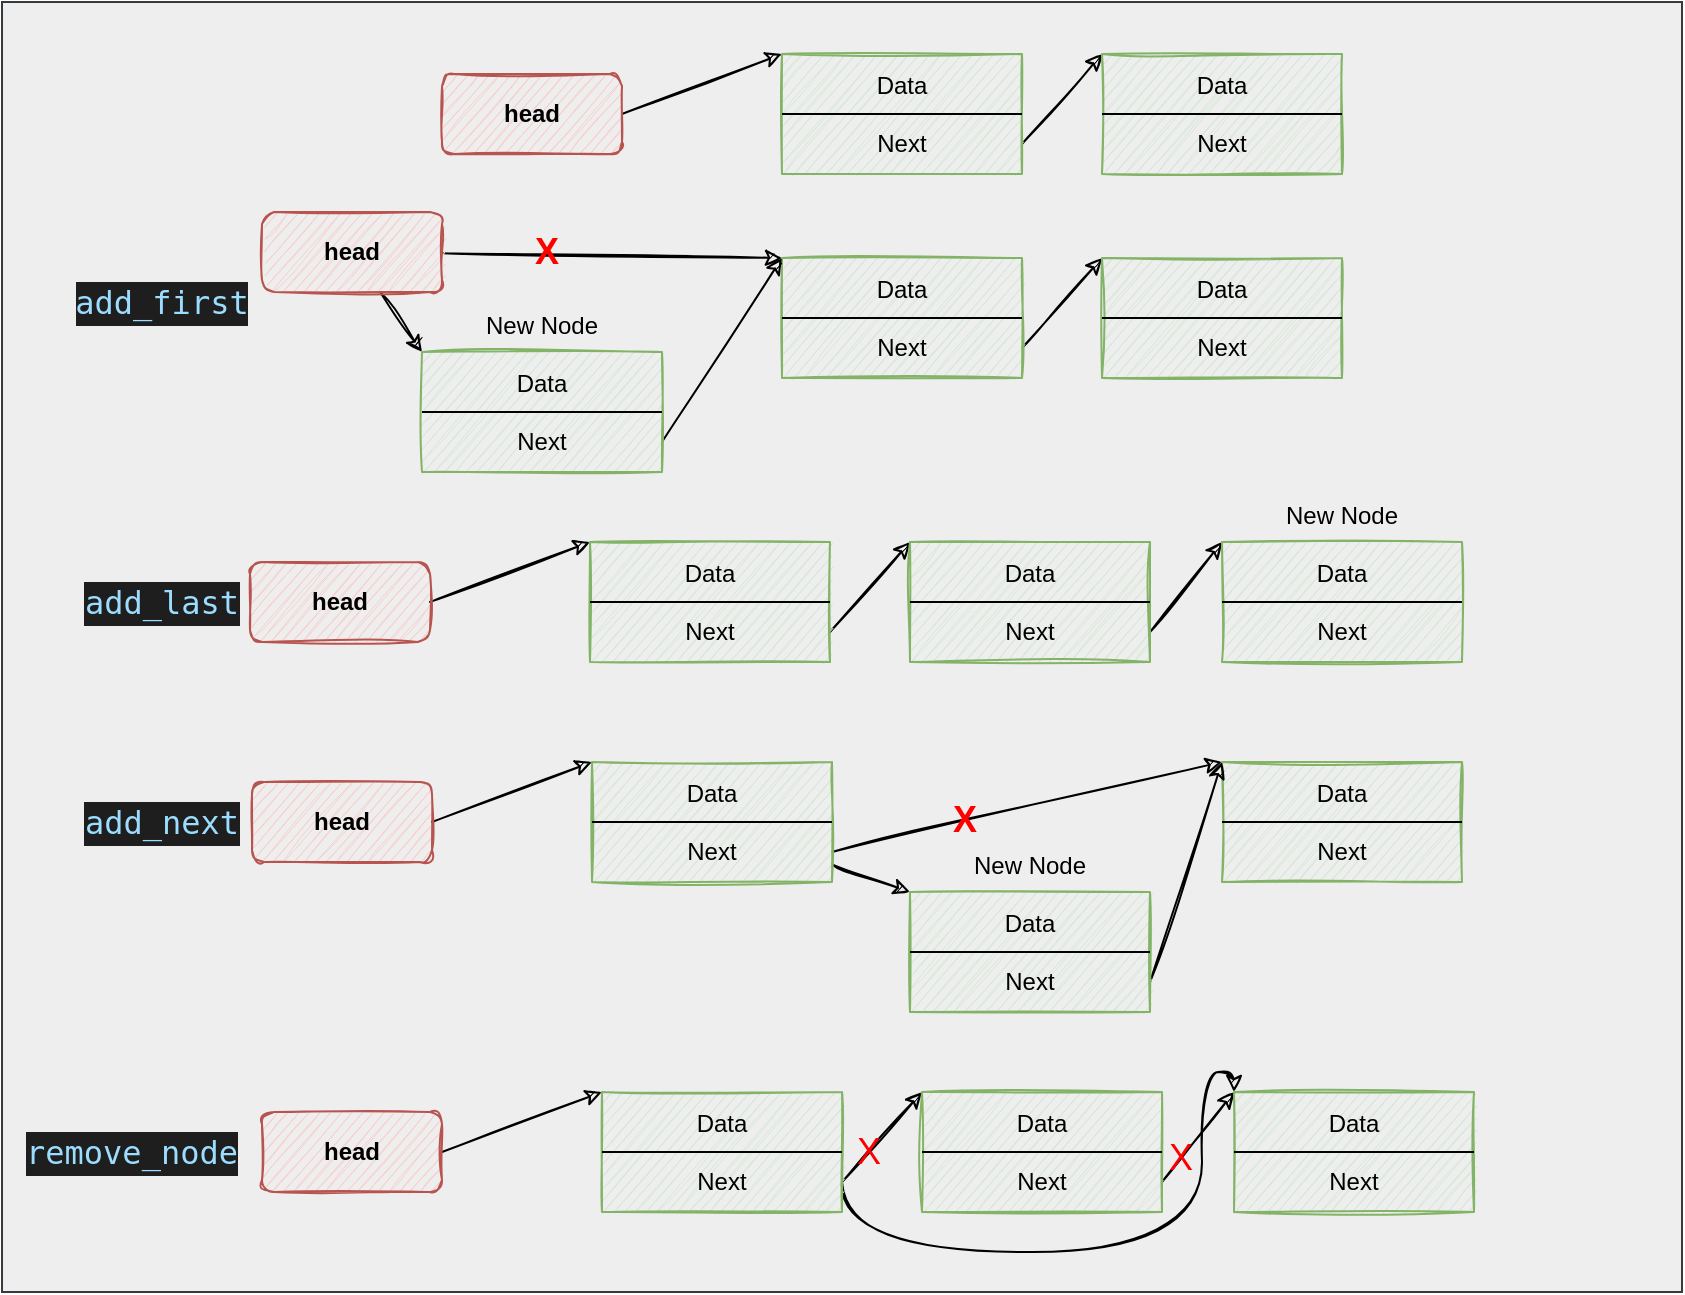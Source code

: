 <mxfile>
    <diagram id="MvzztiUC9BfCwdC1zM6u" name="Page-1">
        <mxGraphModel dx="1819" dy="410" grid="1" gridSize="10" guides="1" tooltips="1" connect="1" arrows="1" fold="1" page="1" pageScale="1" pageWidth="827" pageHeight="1169" math="0" shadow="0">
            <root>
                <mxCell id="0"/>
                <mxCell id="1" parent="0"/>
                <mxCell id="2" value="" style="rounded=0;whiteSpace=wrap;html=1;fillColor=#eeeeee;strokeColor=#36393d;glass=0;" vertex="1" parent="1">
                    <mxGeometry x="-120" y="115" width="840" height="645" as="geometry"/>
                </mxCell>
                <mxCell id="8" style="edgeStyle=none;html=1;entryX=0;entryY=0;entryDx=0;entryDy=0;fontColor=#000000;strokeColor=#000000;sketch=1;exitX=1;exitY=0.5;exitDx=0;exitDy=0;" edge="1" parent="1" source="3" target="4">
                    <mxGeometry relative="1" as="geometry"/>
                </mxCell>
                <mxCell id="3" value="&lt;b&gt;&lt;font color=&quot;#000000&quot;&gt;head&lt;/font&gt;&lt;/b&gt;" style="rounded=1;whiteSpace=wrap;html=1;fillColor=#f8cecc;strokeColor=#b85450;sketch=1;" vertex="1" parent="1">
                    <mxGeometry x="100" y="151" width="90" height="40" as="geometry"/>
                </mxCell>
                <mxCell id="9" style="edgeStyle=none;html=1;entryX=0;entryY=0;entryDx=0;entryDy=0;fontColor=#000000;strokeColor=#000000;exitX=1;exitY=0.75;exitDx=0;exitDy=0;sketch=1;" edge="1" parent="1" source="4" target="6">
                    <mxGeometry relative="1" as="geometry"/>
                </mxCell>
                <mxCell id="4" value="&lt;font color=&quot;#000000&quot;&gt;Data&lt;br&gt;&lt;br&gt;Next&lt;br&gt;&lt;/font&gt;" style="rounded=0;whiteSpace=wrap;html=1;fillColor=#d5e8d4;strokeColor=#82b366;sketch=1;" vertex="1" parent="1">
                    <mxGeometry x="270" y="141" width="120" height="60" as="geometry"/>
                </mxCell>
                <mxCell id="5" value="" style="endArrow=none;html=1;fontColor=#000000;exitX=0;exitY=0.5;exitDx=0;exitDy=0;entryX=1;entryY=0.5;entryDx=0;entryDy=0;strokeColor=#000000;" edge="1" parent="1" source="4" target="4">
                    <mxGeometry width="50" height="50" relative="1" as="geometry">
                        <mxPoint x="320" y="171" as="sourcePoint"/>
                        <mxPoint x="370" y="121" as="targetPoint"/>
                    </mxGeometry>
                </mxCell>
                <mxCell id="6" value="&lt;font color=&quot;#000000&quot;&gt;Data&lt;br&gt;&lt;br&gt;Next&lt;br&gt;&lt;/font&gt;" style="rounded=0;whiteSpace=wrap;html=1;fillColor=#d5e8d4;strokeColor=#82b366;sketch=1;" vertex="1" parent="1">
                    <mxGeometry x="430" y="141" width="120" height="60" as="geometry"/>
                </mxCell>
                <mxCell id="7" value="" style="endArrow=none;html=1;fontColor=#000000;exitX=0;exitY=0.5;exitDx=0;exitDy=0;entryX=1;entryY=0.5;entryDx=0;entryDy=0;strokeColor=#000000;" edge="1" parent="1" source="6" target="6">
                    <mxGeometry width="50" height="50" relative="1" as="geometry">
                        <mxPoint x="480" y="171" as="sourcePoint"/>
                        <mxPoint x="530" y="121" as="targetPoint"/>
                    </mxGeometry>
                </mxCell>
                <mxCell id="10" value="&lt;div style=&quot;color: rgb(212 , 212 , 212) ; background-color: rgb(30 , 30 , 30) ; font-family: &amp;#34;droid sans mono&amp;#34; , &amp;#34;monospace&amp;#34; , monospace ; font-size: 16px ; line-height: 22px&quot;&gt;&lt;span style=&quot;color: #9cdcfe&quot;&gt;add_first&lt;/span&gt;&lt;/div&gt;" style="text;html=1;strokeColor=none;fillColor=none;align=center;verticalAlign=middle;whiteSpace=wrap;rounded=0;glass=0;sketch=1;fontColor=#000000;" vertex="1" parent="1">
                    <mxGeometry x="-90" y="250" width="100" height="30" as="geometry"/>
                </mxCell>
                <mxCell id="11" style="edgeStyle=none;html=1;entryX=0;entryY=0;entryDx=0;entryDy=0;fontColor=#000000;strokeColor=#000000;sketch=1;" edge="1" parent="1" source="12" target="14">
                    <mxGeometry relative="1" as="geometry"/>
                </mxCell>
                <mxCell id="25" value="&lt;b&gt;&lt;font style=&quot;font-size: 18px;&quot; color=&quot;#ff0000&quot;&gt;X&lt;/font&gt;&lt;/b&gt;" style="edgeLabel;html=1;align=center;verticalAlign=middle;resizable=0;points=[];fontColor=#000000;labelBackgroundColor=none;" vertex="1" connectable="0" parent="11">
                    <mxGeometry x="-0.393" y="2" relative="1" as="geometry">
                        <mxPoint as="offset"/>
                    </mxGeometry>
                </mxCell>
                <mxCell id="27" style="edgeStyle=none;sketch=1;html=1;entryX=0;entryY=0;entryDx=0;entryDy=0;fontSize=18;fontColor=#FF0000;strokeColor=#000000;" edge="1" parent="1" source="12" target="18">
                    <mxGeometry relative="1" as="geometry"/>
                </mxCell>
                <mxCell id="12" value="&lt;b&gt;&lt;font color=&quot;#000000&quot;&gt;head&lt;/font&gt;&lt;/b&gt;" style="rounded=1;whiteSpace=wrap;html=1;fillColor=#f8cecc;strokeColor=#b85450;sketch=1;" vertex="1" parent="1">
                    <mxGeometry x="10" y="220" width="90" height="40" as="geometry"/>
                </mxCell>
                <mxCell id="13" style="edgeStyle=none;html=1;entryX=0;entryY=0;entryDx=0;entryDy=0;fontColor=#000000;strokeColor=#000000;exitX=1;exitY=0.75;exitDx=0;exitDy=0;sketch=1;" edge="1" parent="1" source="14" target="16">
                    <mxGeometry relative="1" as="geometry"/>
                </mxCell>
                <mxCell id="14" value="&lt;font color=&quot;#000000&quot;&gt;Data&lt;br&gt;&lt;br&gt;Next&lt;br&gt;&lt;/font&gt;" style="rounded=0;whiteSpace=wrap;html=1;fillColor=#d5e8d4;strokeColor=#82b366;sketch=1;" vertex="1" parent="1">
                    <mxGeometry x="270" y="243" width="120" height="60" as="geometry"/>
                </mxCell>
                <mxCell id="15" value="" style="endArrow=none;html=1;fontColor=#000000;exitX=0;exitY=0.5;exitDx=0;exitDy=0;entryX=1;entryY=0.5;entryDx=0;entryDy=0;strokeColor=#000000;" edge="1" parent="1" source="14" target="14">
                    <mxGeometry width="50" height="50" relative="1" as="geometry">
                        <mxPoint x="320" y="273" as="sourcePoint"/>
                        <mxPoint x="370" y="223" as="targetPoint"/>
                    </mxGeometry>
                </mxCell>
                <mxCell id="16" value="&lt;font color=&quot;#000000&quot;&gt;Data&lt;br&gt;&lt;br&gt;Next&lt;br&gt;&lt;/font&gt;" style="rounded=0;whiteSpace=wrap;html=1;fillColor=#d5e8d4;strokeColor=#82b366;sketch=1;" vertex="1" parent="1">
                    <mxGeometry x="430" y="243" width="120" height="60" as="geometry"/>
                </mxCell>
                <mxCell id="17" value="" style="endArrow=none;html=1;fontColor=#000000;exitX=0;exitY=0.5;exitDx=0;exitDy=0;entryX=1;entryY=0.5;entryDx=0;entryDy=0;strokeColor=#000000;" edge="1" parent="1" source="16" target="16">
                    <mxGeometry width="50" height="50" relative="1" as="geometry">
                        <mxPoint x="480" y="273" as="sourcePoint"/>
                        <mxPoint x="530" y="223" as="targetPoint"/>
                    </mxGeometry>
                </mxCell>
                <mxCell id="28" style="edgeStyle=none;sketch=1;html=1;entryX=0;entryY=0;entryDx=0;entryDy=0;fontSize=18;fontColor=#FF0000;strokeColor=#000000;exitX=1;exitY=0.75;exitDx=0;exitDy=0;" edge="1" parent="1" source="18" target="14">
                    <mxGeometry relative="1" as="geometry"/>
                </mxCell>
                <mxCell id="18" value="&lt;font color=&quot;#000000&quot;&gt;Data&lt;br&gt;&lt;br&gt;Next&lt;br&gt;&lt;/font&gt;" style="rounded=0;whiteSpace=wrap;html=1;fillColor=#d5e8d4;strokeColor=#82b366;sketch=1;" vertex="1" parent="1">
                    <mxGeometry x="90" y="290" width="120" height="60" as="geometry"/>
                </mxCell>
                <mxCell id="19" value="" style="endArrow=none;html=1;fontColor=#000000;exitX=0;exitY=0.5;exitDx=0;exitDy=0;entryX=1;entryY=0.5;entryDx=0;entryDy=0;strokeColor=#000000;" edge="1" parent="1" source="18" target="18">
                    <mxGeometry width="50" height="50" relative="1" as="geometry">
                        <mxPoint x="210" y="330" as="sourcePoint"/>
                        <mxPoint x="260" y="280" as="targetPoint"/>
                    </mxGeometry>
                </mxCell>
                <mxCell id="29" value="&lt;div style=&quot;color: rgb(212 , 212 , 212) ; background-color: rgb(30 , 30 , 30) ; font-family: &amp;#34;droid sans mono&amp;#34; , &amp;#34;monospace&amp;#34; , monospace ; font-size: 16px ; line-height: 22px&quot;&gt;&lt;span style=&quot;color: #9cdcfe&quot;&gt;add_last&lt;/span&gt;&lt;/div&gt;" style="text;html=1;strokeColor=none;fillColor=none;align=center;verticalAlign=middle;whiteSpace=wrap;rounded=0;glass=0;labelBackgroundColor=none;sketch=1;fontSize=18;fontColor=#FF0000;" vertex="1" parent="1">
                    <mxGeometry x="-80" y="400" width="80" height="30" as="geometry"/>
                </mxCell>
                <mxCell id="30" value="&lt;div style=&quot;color: rgb(212 , 212 , 212) ; background-color: rgb(30 , 30 , 30) ; font-family: &amp;#34;droid sans mono&amp;#34; , &amp;#34;monospace&amp;#34; , monospace ; font-size: 16px ; line-height: 22px&quot;&gt;&lt;span style=&quot;color: #9cdcfe&quot;&gt;add_next&lt;/span&gt;&lt;/div&gt;" style="text;html=1;strokeColor=none;fillColor=none;align=center;verticalAlign=middle;whiteSpace=wrap;rounded=0;glass=0;labelBackgroundColor=none;sketch=1;fontSize=18;fontColor=#FF0000;" vertex="1" parent="1">
                    <mxGeometry x="-85" y="510" width="90" height="30" as="geometry"/>
                </mxCell>
                <mxCell id="31" value="&lt;font style=&quot;font-size: 12px&quot; color=&quot;#000000&quot;&gt;New Node&lt;/font&gt;" style="text;html=1;strokeColor=none;fillColor=none;align=center;verticalAlign=middle;whiteSpace=wrap;rounded=0;glass=0;labelBackgroundColor=none;sketch=1;fontSize=18;fontColor=#FF0000;" vertex="1" parent="1">
                    <mxGeometry x="120" y="260" width="60" height="30" as="geometry"/>
                </mxCell>
                <mxCell id="32" style="edgeStyle=none;html=1;entryX=0;entryY=0;entryDx=0;entryDy=0;fontColor=#000000;strokeColor=#000000;sketch=1;exitX=1;exitY=0.5;exitDx=0;exitDy=0;" edge="1" parent="1" source="33" target="35">
                    <mxGeometry relative="1" as="geometry"/>
                </mxCell>
                <mxCell id="33" value="&lt;b&gt;&lt;font color=&quot;#000000&quot;&gt;head&lt;/font&gt;&lt;/b&gt;" style="rounded=1;whiteSpace=wrap;html=1;fillColor=#f8cecc;strokeColor=#b85450;sketch=1;" vertex="1" parent="1">
                    <mxGeometry x="4" y="395" width="90" height="40" as="geometry"/>
                </mxCell>
                <mxCell id="34" style="edgeStyle=none;html=1;entryX=0;entryY=0;entryDx=0;entryDy=0;fontColor=#000000;strokeColor=#000000;exitX=1;exitY=0.75;exitDx=0;exitDy=0;sketch=1;" edge="1" parent="1" source="35" target="37">
                    <mxGeometry relative="1" as="geometry"/>
                </mxCell>
                <mxCell id="35" value="&lt;font color=&quot;#000000&quot;&gt;Data&lt;br&gt;&lt;br&gt;Next&lt;br&gt;&lt;/font&gt;" style="rounded=0;whiteSpace=wrap;html=1;fillColor=#d5e8d4;strokeColor=#82b366;sketch=1;" vertex="1" parent="1">
                    <mxGeometry x="174" y="385" width="120" height="60" as="geometry"/>
                </mxCell>
                <mxCell id="36" value="" style="endArrow=none;html=1;fontColor=#000000;exitX=0;exitY=0.5;exitDx=0;exitDy=0;entryX=1;entryY=0.5;entryDx=0;entryDy=0;strokeColor=#000000;" edge="1" parent="1" source="35" target="35">
                    <mxGeometry width="50" height="50" relative="1" as="geometry">
                        <mxPoint x="224" y="415" as="sourcePoint"/>
                        <mxPoint x="274" y="365" as="targetPoint"/>
                    </mxGeometry>
                </mxCell>
                <mxCell id="42" style="edgeStyle=none;sketch=1;html=1;entryX=0;entryY=0;entryDx=0;entryDy=0;fontSize=12;fontColor=#000000;strokeColor=#000000;exitX=1;exitY=0.75;exitDx=0;exitDy=0;" edge="1" parent="1" source="37" target="39">
                    <mxGeometry relative="1" as="geometry"/>
                </mxCell>
                <mxCell id="37" value="&lt;font color=&quot;#000000&quot;&gt;Data&lt;br&gt;&lt;br&gt;Next&lt;br&gt;&lt;/font&gt;" style="rounded=0;whiteSpace=wrap;html=1;fillColor=#d5e8d4;strokeColor=#82b366;sketch=1;" vertex="1" parent="1">
                    <mxGeometry x="334" y="385" width="120" height="60" as="geometry"/>
                </mxCell>
                <mxCell id="38" value="" style="endArrow=none;html=1;fontColor=#000000;exitX=0;exitY=0.5;exitDx=0;exitDy=0;entryX=1;entryY=0.5;entryDx=0;entryDy=0;strokeColor=#000000;" edge="1" parent="1" source="37" target="37">
                    <mxGeometry width="50" height="50" relative="1" as="geometry">
                        <mxPoint x="384" y="415" as="sourcePoint"/>
                        <mxPoint x="434" y="365" as="targetPoint"/>
                    </mxGeometry>
                </mxCell>
                <mxCell id="39" value="&lt;font color=&quot;#000000&quot;&gt;Data&lt;br&gt;&lt;br&gt;Next&lt;br&gt;&lt;/font&gt;" style="rounded=0;whiteSpace=wrap;html=1;fillColor=#d5e8d4;strokeColor=#82b366;sketch=1;" vertex="1" parent="1">
                    <mxGeometry x="490" y="385" width="120" height="60" as="geometry"/>
                </mxCell>
                <mxCell id="40" value="" style="endArrow=none;html=1;fontColor=#000000;exitX=0;exitY=0.5;exitDx=0;exitDy=0;entryX=1;entryY=0.5;entryDx=0;entryDy=0;strokeColor=#000000;" edge="1" parent="1" source="39" target="39">
                    <mxGeometry width="50" height="50" relative="1" as="geometry">
                        <mxPoint x="610" y="425" as="sourcePoint"/>
                        <mxPoint x="660" y="375" as="targetPoint"/>
                    </mxGeometry>
                </mxCell>
                <mxCell id="41" value="&lt;font style=&quot;font-size: 12px&quot; color=&quot;#000000&quot;&gt;New Node&lt;/font&gt;" style="text;html=1;strokeColor=none;fillColor=none;align=center;verticalAlign=middle;whiteSpace=wrap;rounded=0;glass=0;labelBackgroundColor=none;sketch=1;fontSize=18;fontColor=#FF0000;" vertex="1" parent="1">
                    <mxGeometry x="520" y="355" width="60" height="30" as="geometry"/>
                </mxCell>
                <mxCell id="46" style="edgeStyle=none;html=1;entryX=0;entryY=0;entryDx=0;entryDy=0;fontColor=#000000;strokeColor=#000000;sketch=1;exitX=1;exitY=0.5;exitDx=0;exitDy=0;" edge="1" parent="1" source="47" target="49">
                    <mxGeometry relative="1" as="geometry"/>
                </mxCell>
                <mxCell id="47" value="&lt;b&gt;&lt;font color=&quot;#000000&quot;&gt;head&lt;/font&gt;&lt;/b&gt;" style="rounded=1;whiteSpace=wrap;html=1;fillColor=#f8cecc;strokeColor=#b85450;sketch=1;" vertex="1" parent="1">
                    <mxGeometry x="5" y="505" width="90" height="40" as="geometry"/>
                </mxCell>
                <mxCell id="48" style="edgeStyle=none;html=1;entryX=0;entryY=0;entryDx=0;entryDy=0;fontColor=#000000;strokeColor=#000000;exitX=1;exitY=0.75;exitDx=0;exitDy=0;sketch=1;labelBackgroundColor=none;" edge="1" parent="1" source="49" target="51">
                    <mxGeometry relative="1" as="geometry"/>
                </mxCell>
                <mxCell id="56" value="&lt;font color=&quot;#ff0000&quot; style=&quot;font-size: 18px;&quot;&gt;&lt;b style=&quot;font-size: 18px;&quot;&gt;X&lt;/b&gt;&lt;/font&gt;" style="edgeLabel;html=1;align=center;verticalAlign=middle;resizable=0;points=[];fontSize=18;fontColor=#000000;labelBackgroundColor=none;" vertex="1" connectable="0" parent="48">
                    <mxGeometry x="-0.325" y="1" relative="1" as="geometry">
                        <mxPoint as="offset"/>
                    </mxGeometry>
                </mxCell>
                <mxCell id="58" style="edgeStyle=none;sketch=1;html=1;entryX=0;entryY=0;entryDx=0;entryDy=0;labelBackgroundColor=none;fontSize=18;fontColor=#FF0000;strokeColor=#000000;" edge="1" parent="1" source="49" target="53">
                    <mxGeometry relative="1" as="geometry"/>
                </mxCell>
                <mxCell id="49" value="&lt;font color=&quot;#000000&quot;&gt;Data&lt;br&gt;&lt;br&gt;Next&lt;br&gt;&lt;/font&gt;" style="rounded=0;whiteSpace=wrap;html=1;fillColor=#d5e8d4;strokeColor=#82b366;sketch=1;" vertex="1" parent="1">
                    <mxGeometry x="175" y="495" width="120" height="60" as="geometry"/>
                </mxCell>
                <mxCell id="50" value="" style="endArrow=none;html=1;fontColor=#000000;exitX=0;exitY=0.5;exitDx=0;exitDy=0;entryX=1;entryY=0.5;entryDx=0;entryDy=0;strokeColor=#000000;" edge="1" parent="1" source="49" target="49">
                    <mxGeometry width="50" height="50" relative="1" as="geometry">
                        <mxPoint x="225" y="525" as="sourcePoint"/>
                        <mxPoint x="275" y="475" as="targetPoint"/>
                    </mxGeometry>
                </mxCell>
                <mxCell id="51" value="&lt;font color=&quot;#000000&quot;&gt;Data&lt;br&gt;&lt;br&gt;Next&lt;br&gt;&lt;/font&gt;" style="rounded=0;whiteSpace=wrap;html=1;fillColor=#d5e8d4;strokeColor=#82b366;sketch=1;" vertex="1" parent="1">
                    <mxGeometry x="490" y="495" width="120" height="60" as="geometry"/>
                </mxCell>
                <mxCell id="52" value="" style="endArrow=none;html=1;fontColor=#000000;exitX=0;exitY=0.5;exitDx=0;exitDy=0;entryX=1;entryY=0.5;entryDx=0;entryDy=0;strokeColor=#000000;" edge="1" parent="1" source="51" target="51">
                    <mxGeometry width="50" height="50" relative="1" as="geometry">
                        <mxPoint x="540" y="525" as="sourcePoint"/>
                        <mxPoint x="590" y="475" as="targetPoint"/>
                    </mxGeometry>
                </mxCell>
                <mxCell id="59" style="edgeStyle=none;sketch=1;html=1;entryX=0;entryY=0;entryDx=0;entryDy=0;labelBackgroundColor=none;fontSize=18;fontColor=#FF0000;strokeColor=#000000;exitX=1;exitY=0.75;exitDx=0;exitDy=0;" edge="1" parent="1" source="53" target="51">
                    <mxGeometry relative="1" as="geometry"/>
                </mxCell>
                <mxCell id="53" value="&lt;font color=&quot;#000000&quot;&gt;Data&lt;br&gt;&lt;br&gt;Next&lt;br&gt;&lt;/font&gt;" style="rounded=0;whiteSpace=wrap;html=1;fillColor=#d5e8d4;strokeColor=#82b366;sketch=1;" vertex="1" parent="1">
                    <mxGeometry x="334" y="560" width="120" height="60" as="geometry"/>
                </mxCell>
                <mxCell id="54" value="" style="endArrow=none;html=1;fontColor=#000000;exitX=0;exitY=0.5;exitDx=0;exitDy=0;entryX=1;entryY=0.5;entryDx=0;entryDy=0;strokeColor=#000000;" edge="1" parent="1" source="53" target="53">
                    <mxGeometry width="50" height="50" relative="1" as="geometry">
                        <mxPoint x="454" y="600" as="sourcePoint"/>
                        <mxPoint x="504" y="550" as="targetPoint"/>
                    </mxGeometry>
                </mxCell>
                <mxCell id="55" value="&lt;font style=&quot;font-size: 12px&quot; color=&quot;#000000&quot;&gt;New Node&lt;/font&gt;" style="text;html=1;strokeColor=none;fillColor=none;align=center;verticalAlign=middle;whiteSpace=wrap;rounded=0;glass=0;labelBackgroundColor=none;sketch=1;fontSize=18;fontColor=#FF0000;" vertex="1" parent="1">
                    <mxGeometry x="364" y="530" width="60" height="30" as="geometry"/>
                </mxCell>
                <mxCell id="60" value="&lt;div style=&quot;color: rgb(212 , 212 , 212) ; background-color: rgb(30 , 30 , 30) ; font-family: &amp;#34;droid sans mono&amp;#34; , &amp;#34;monospace&amp;#34; , monospace ; font-size: 16px ; line-height: 22px&quot;&gt;&lt;span style=&quot;color: #9cdcfe&quot;&gt;remove_node&lt;/span&gt;&lt;/div&gt;" style="text;html=1;strokeColor=none;fillColor=none;align=center;verticalAlign=middle;whiteSpace=wrap;rounded=0;glass=0;labelBackgroundColor=none;sketch=1;fontSize=18;fontColor=#FF0000;" vertex="1" parent="1">
                    <mxGeometry x="-110" y="675" width="110" height="30" as="geometry"/>
                </mxCell>
                <mxCell id="61" style="edgeStyle=none;html=1;entryX=0;entryY=0;entryDx=0;entryDy=0;fontColor=#000000;strokeColor=#000000;sketch=1;exitX=1;exitY=0.5;exitDx=0;exitDy=0;" edge="1" parent="1" source="62" target="64">
                    <mxGeometry relative="1" as="geometry"/>
                </mxCell>
                <mxCell id="62" value="&lt;b&gt;&lt;font color=&quot;#000000&quot;&gt;head&lt;/font&gt;&lt;/b&gt;" style="rounded=1;whiteSpace=wrap;html=1;fillColor=#f8cecc;strokeColor=#b85450;sketch=1;" vertex="1" parent="1">
                    <mxGeometry x="10" y="670" width="90" height="40" as="geometry"/>
                </mxCell>
                <mxCell id="63" style="edgeStyle=none;html=1;entryX=0;entryY=0;entryDx=0;entryDy=0;fontColor=#000000;strokeColor=#000000;exitX=1;exitY=0.75;exitDx=0;exitDy=0;sketch=1;" edge="1" parent="1" source="64" target="67">
                    <mxGeometry relative="1" as="geometry"/>
                </mxCell>
                <mxCell id="72" value="X" style="edgeLabel;html=1;align=center;verticalAlign=middle;resizable=0;points=[];fontSize=18;fontColor=#FF0000;labelBackgroundColor=none;" vertex="1" connectable="0" parent="63">
                    <mxGeometry x="-0.391" relative="1" as="geometry">
                        <mxPoint y="-1" as="offset"/>
                    </mxGeometry>
                </mxCell>
                <mxCell id="74" style="edgeStyle=orthogonalEdgeStyle;sketch=1;html=1;entryX=0;entryY=0;entryDx=0;entryDy=0;labelBackgroundColor=none;fontSize=18;fontColor=#FF0000;strokeColor=#000000;curved=1;exitX=1;exitY=0.75;exitDx=0;exitDy=0;" edge="1" parent="1" source="64" target="69">
                    <mxGeometry relative="1" as="geometry">
                        <Array as="points">
                            <mxPoint x="300" y="740"/>
                            <mxPoint x="480" y="740"/>
                            <mxPoint x="480" y="650"/>
                            <mxPoint x="496" y="650"/>
                        </Array>
                    </mxGeometry>
                </mxCell>
                <mxCell id="64" value="&lt;font color=&quot;#000000&quot;&gt;Data&lt;br&gt;&lt;br&gt;Next&lt;br&gt;&lt;/font&gt;" style="rounded=0;whiteSpace=wrap;html=1;fillColor=#d5e8d4;strokeColor=#82b366;sketch=1;" vertex="1" parent="1">
                    <mxGeometry x="180" y="660" width="120" height="60" as="geometry"/>
                </mxCell>
                <mxCell id="65" value="" style="endArrow=none;html=1;fontColor=#000000;exitX=0;exitY=0.5;exitDx=0;exitDy=0;entryX=1;entryY=0.5;entryDx=0;entryDy=0;strokeColor=#000000;" edge="1" parent="1" source="64" target="64">
                    <mxGeometry width="50" height="50" relative="1" as="geometry">
                        <mxPoint x="230" y="690" as="sourcePoint"/>
                        <mxPoint x="280" y="640" as="targetPoint"/>
                    </mxGeometry>
                </mxCell>
                <mxCell id="66" style="edgeStyle=none;sketch=1;html=1;entryX=0;entryY=0;entryDx=0;entryDy=0;fontSize=12;fontColor=#000000;strokeColor=#000000;exitX=1;exitY=0.75;exitDx=0;exitDy=0;" edge="1" parent="1" source="67" target="69">
                    <mxGeometry relative="1" as="geometry"/>
                </mxCell>
                <mxCell id="73" value="X" style="edgeLabel;html=1;align=center;verticalAlign=middle;resizable=0;points=[];fontSize=18;fontColor=#FF0000;labelBackgroundColor=none;" vertex="1" connectable="0" parent="66">
                    <mxGeometry x="-0.505" y="1" relative="1" as="geometry">
                        <mxPoint as="offset"/>
                    </mxGeometry>
                </mxCell>
                <mxCell id="67" value="&lt;font color=&quot;#000000&quot;&gt;Data&lt;br&gt;&lt;br&gt;Next&lt;br&gt;&lt;/font&gt;" style="rounded=0;whiteSpace=wrap;html=1;fillColor=#d5e8d4;strokeColor=#82b366;sketch=1;" vertex="1" parent="1">
                    <mxGeometry x="340" y="660" width="120" height="60" as="geometry"/>
                </mxCell>
                <mxCell id="68" value="" style="endArrow=none;html=1;fontColor=#000000;exitX=0;exitY=0.5;exitDx=0;exitDy=0;entryX=1;entryY=0.5;entryDx=0;entryDy=0;strokeColor=#000000;" edge="1" parent="1" source="67" target="67">
                    <mxGeometry width="50" height="50" relative="1" as="geometry">
                        <mxPoint x="390" y="690" as="sourcePoint"/>
                        <mxPoint x="440" y="640" as="targetPoint"/>
                    </mxGeometry>
                </mxCell>
                <mxCell id="69" value="&lt;font color=&quot;#000000&quot;&gt;Data&lt;br&gt;&lt;br&gt;Next&lt;br&gt;&lt;/font&gt;" style="rounded=0;whiteSpace=wrap;html=1;fillColor=#d5e8d4;strokeColor=#82b366;sketch=1;" vertex="1" parent="1">
                    <mxGeometry x="496" y="660" width="120" height="60" as="geometry"/>
                </mxCell>
                <mxCell id="70" value="" style="endArrow=none;html=1;fontColor=#000000;exitX=0;exitY=0.5;exitDx=0;exitDy=0;entryX=1;entryY=0.5;entryDx=0;entryDy=0;strokeColor=#000000;" edge="1" parent="1" source="69" target="69">
                    <mxGeometry width="50" height="50" relative="1" as="geometry">
                        <mxPoint x="616" y="700" as="sourcePoint"/>
                        <mxPoint x="666" y="650" as="targetPoint"/>
                    </mxGeometry>
                </mxCell>
            </root>
        </mxGraphModel>
    </diagram>
</mxfile>
